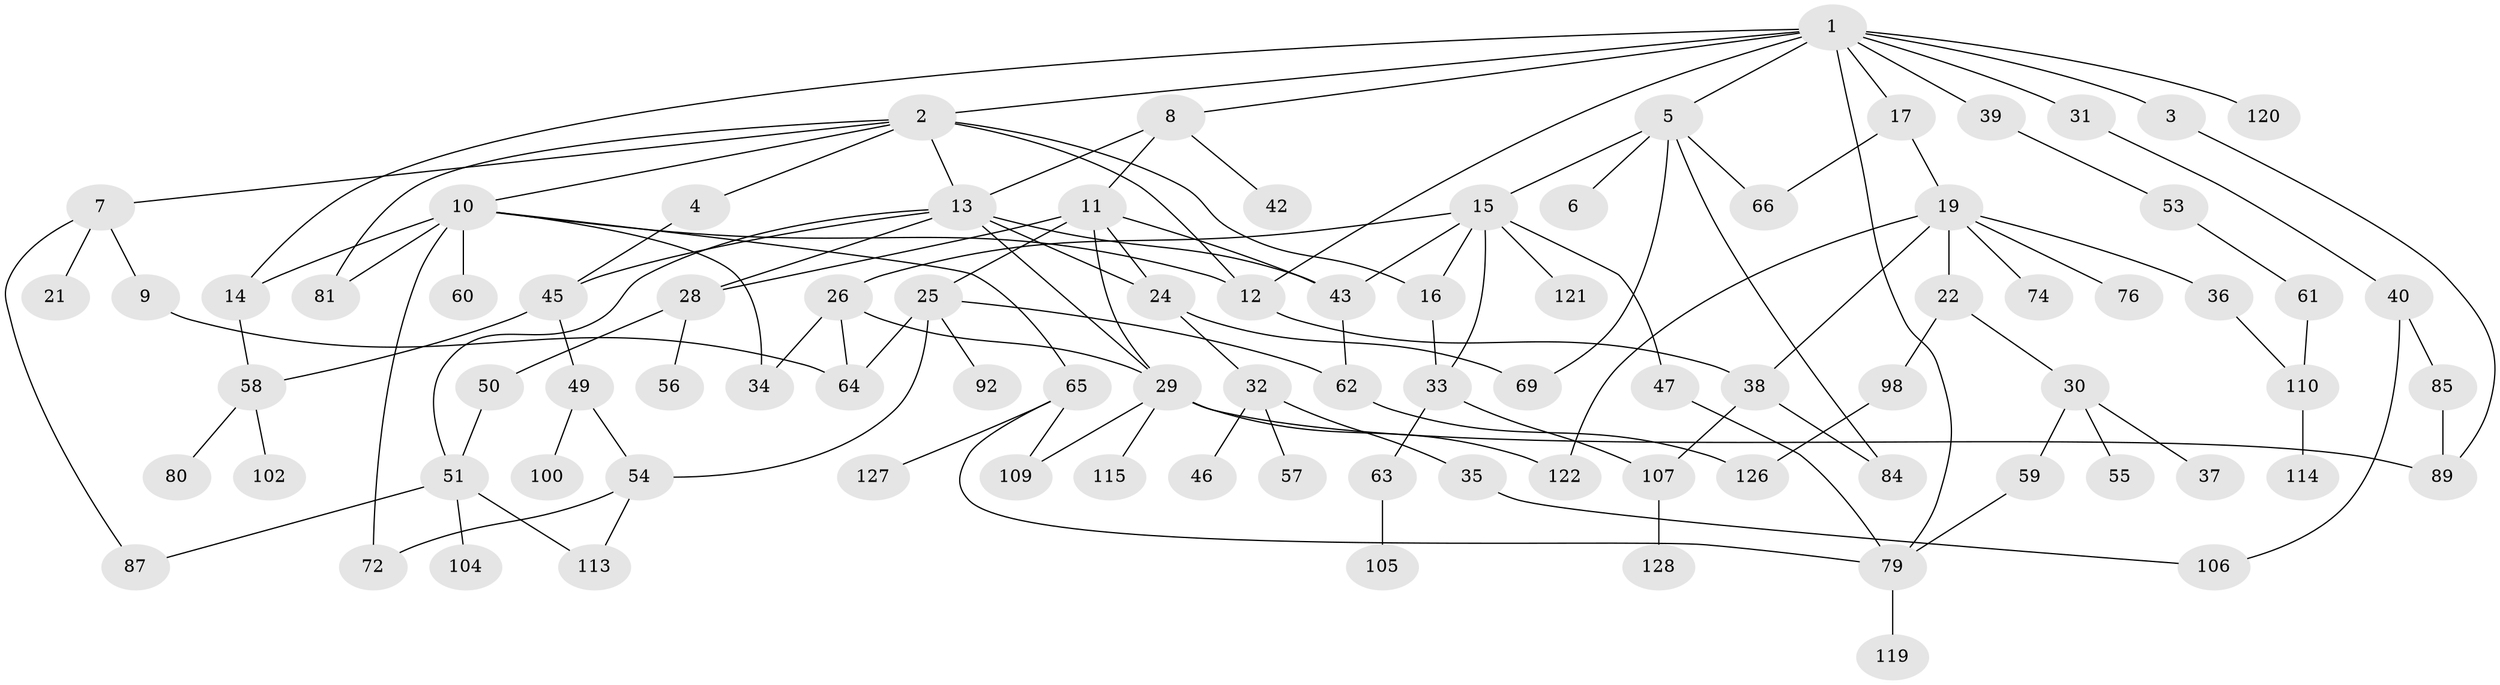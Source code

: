 // original degree distribution, {10: 0.0078125, 8: 0.0078125, 3: 0.1796875, 6: 0.03125, 1: 0.265625, 5: 0.0390625, 4: 0.140625, 2: 0.3125, 7: 0.015625}
// Generated by graph-tools (version 1.1) at 2025/10/02/27/25 16:10:51]
// undirected, 89 vertices, 127 edges
graph export_dot {
graph [start="1"]
  node [color=gray90,style=filled];
  1 [super="+18"];
  2 [super="+71"];
  3 [super="+123"];
  4 [super="+70"];
  5 [super="+75"];
  6;
  7 [super="+44"];
  8;
  9 [super="+125"];
  10 [super="+52"];
  11 [super="+116"];
  12;
  13 [super="+101"];
  14 [super="+48"];
  15 [super="+23"];
  16;
  17 [super="+78"];
  19 [super="+20"];
  21;
  22;
  24;
  25 [super="+27"];
  26 [super="+73"];
  28 [super="+124"];
  29 [super="+90"];
  30;
  31;
  32 [super="+41"];
  33 [super="+99"];
  34;
  35;
  36 [super="+118"];
  37;
  38 [super="+94"];
  39;
  40 [super="+111"];
  42 [super="+97"];
  43;
  45;
  46;
  47 [super="+86"];
  49 [super="+82"];
  50;
  51 [super="+68"];
  53;
  54 [super="+91"];
  55;
  56;
  57;
  58 [super="+88"];
  59 [super="+95"];
  60;
  61 [super="+67"];
  62 [super="+96"];
  63;
  64 [super="+77"];
  65 [super="+117"];
  66 [super="+103"];
  69;
  72 [super="+83"];
  74;
  76;
  79 [super="+108"];
  80;
  81;
  84;
  85 [super="+93"];
  87;
  89;
  92;
  98 [super="+112"];
  100;
  102;
  104;
  105;
  106;
  107;
  109;
  110;
  113;
  114;
  115;
  119;
  120;
  121;
  122;
  126;
  127;
  128;
  1 -- 2;
  1 -- 3;
  1 -- 5;
  1 -- 8;
  1 -- 14;
  1 -- 17;
  1 -- 120;
  1 -- 12;
  1 -- 79;
  1 -- 31;
  1 -- 39;
  2 -- 4;
  2 -- 7;
  2 -- 10;
  2 -- 12;
  2 -- 16;
  2 -- 81;
  2 -- 13;
  3 -- 89;
  4 -- 45;
  5 -- 6;
  5 -- 15;
  5 -- 66;
  5 -- 84;
  5 -- 69;
  7 -- 9;
  7 -- 21;
  7 -- 87;
  8 -- 11;
  8 -- 13;
  8 -- 42;
  9 -- 64;
  10 -- 60;
  10 -- 65;
  10 -- 81;
  10 -- 34;
  10 -- 72 [weight=2];
  10 -- 12;
  10 -- 14;
  11 -- 24;
  11 -- 25;
  11 -- 29;
  11 -- 43;
  11 -- 28;
  12 -- 38;
  13 -- 28;
  13 -- 43;
  13 -- 51;
  13 -- 29;
  13 -- 24;
  13 -- 45;
  14 -- 58;
  15 -- 33;
  15 -- 16;
  15 -- 121;
  15 -- 26;
  15 -- 43;
  15 -- 47;
  16 -- 33;
  17 -- 19;
  17 -- 66;
  19 -- 36;
  19 -- 76;
  19 -- 122;
  19 -- 74;
  19 -- 38;
  19 -- 22;
  22 -- 30;
  22 -- 98;
  24 -- 32;
  24 -- 69;
  25 -- 62 [weight=2];
  25 -- 64;
  25 -- 92;
  25 -- 54;
  26 -- 34;
  26 -- 29;
  26 -- 64;
  28 -- 50;
  28 -- 56;
  29 -- 89;
  29 -- 122;
  29 -- 109;
  29 -- 115;
  30 -- 37;
  30 -- 55;
  30 -- 59;
  31 -- 40;
  32 -- 35;
  32 -- 46;
  32 -- 57;
  33 -- 63;
  33 -- 107;
  35 -- 106;
  36 -- 110;
  38 -- 84;
  38 -- 107;
  39 -- 53;
  40 -- 85;
  40 -- 106;
  43 -- 62;
  45 -- 49;
  45 -- 58;
  47 -- 79;
  49 -- 54;
  49 -- 100;
  50 -- 51;
  51 -- 87;
  51 -- 104;
  51 -- 113;
  53 -- 61;
  54 -- 72;
  54 -- 113;
  58 -- 80;
  58 -- 102;
  59 -- 79;
  61 -- 110;
  62 -- 126;
  63 -- 105;
  65 -- 127;
  65 -- 109;
  65 -- 79;
  79 -- 119;
  85 -- 89;
  98 -- 126;
  107 -- 128;
  110 -- 114;
}
